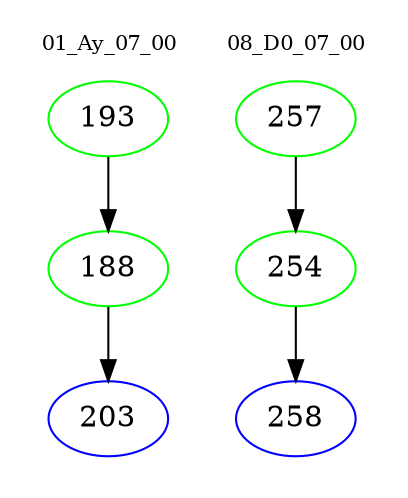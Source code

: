 digraph{
subgraph cluster_0 {
color = white
label = "01_Ay_07_00";
fontsize=10;
T0_193 [label="193", color="green"]
T0_193 -> T0_188 [color="black"]
T0_188 [label="188", color="green"]
T0_188 -> T0_203 [color="black"]
T0_203 [label="203", color="blue"]
}
subgraph cluster_1 {
color = white
label = "08_D0_07_00";
fontsize=10;
T1_257 [label="257", color="green"]
T1_257 -> T1_254 [color="black"]
T1_254 [label="254", color="green"]
T1_254 -> T1_258 [color="black"]
T1_258 [label="258", color="blue"]
}
}
